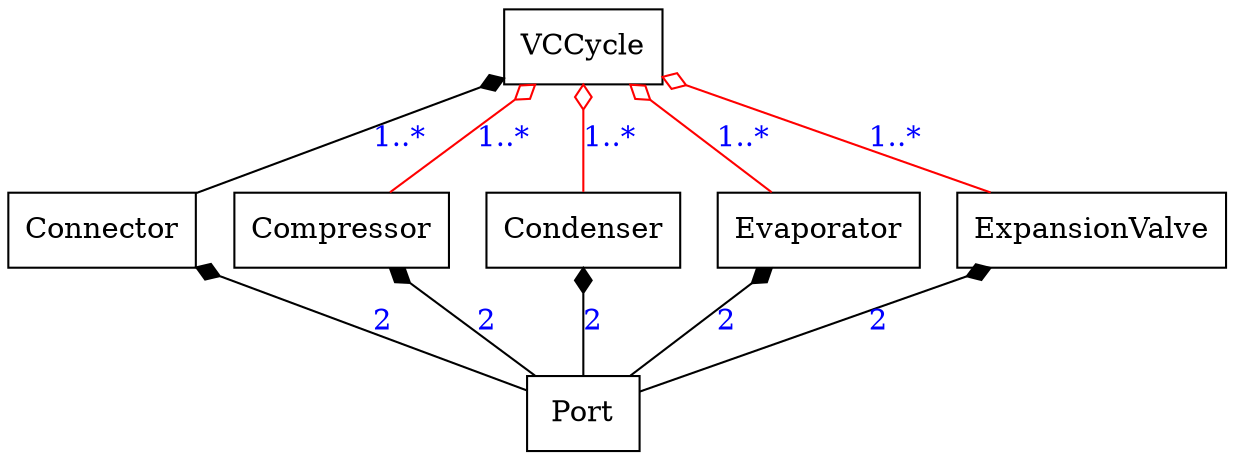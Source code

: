 digraph {
rankdir=BT

node [shape="record"]

"Connector" -> "VCCycle"
  [arrowhead="diamond", arrowtail="none",fontcolor="blue",
  label="1..*", style="solid"]

{ "Compressor",
  "Condenser",
  "Evaporator",
  "ExpansionValve"} -> "VCCycle"
  [arrowhead="odiamond", arrowtail="none",fontcolor="blue",
  label="1..*", style="solid",color="red"]

"Port"-> {
    "Connector",
    "ExpansionValve",
    "Evaporator",
    "Condenser",
    "Compressor"}
    [arrowhead="diamond", arrowtail="none",
    fontcolor="blue",label="2", style="solid"]
}
